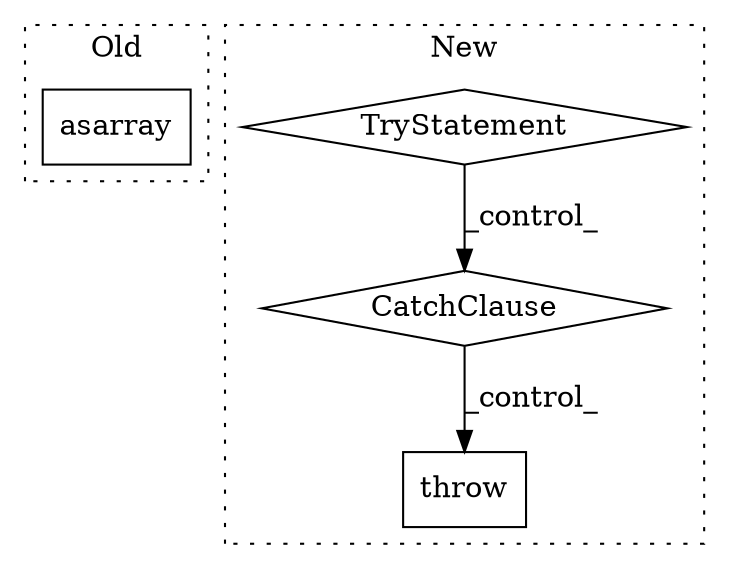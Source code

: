 digraph G {
subgraph cluster0 {
1 [label="asarray" a="32" s="13348,13362" l="8,1" shape="box"];
label = "Old";
style="dotted";
}
subgraph cluster1 {
2 [label="TryStatement" a="54" s="13466" l="4" shape="diamond"];
3 [label="CatchClause" a="12" s="13535,13570" l="11,2" shape="diamond"];
4 [label="throw" a="53" s="13690" l="6" shape="box"];
label = "New";
style="dotted";
}
2 -> 3 [label="_control_"];
3 -> 4 [label="_control_"];
}